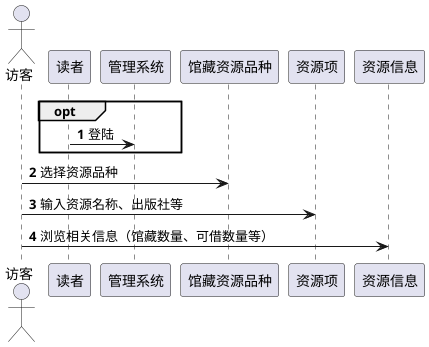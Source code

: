 @startuml
autonumber
actor 访客

opt
    读者 -> 管理系统:登陆
end


访客 -> 馆藏资源品种:选择资源品种
访客 -> 资源项: 输入资源名称、出版社等
访客 -> 资源信息: 浏览相关信息（馆藏数量、可借数量等）
@enduml